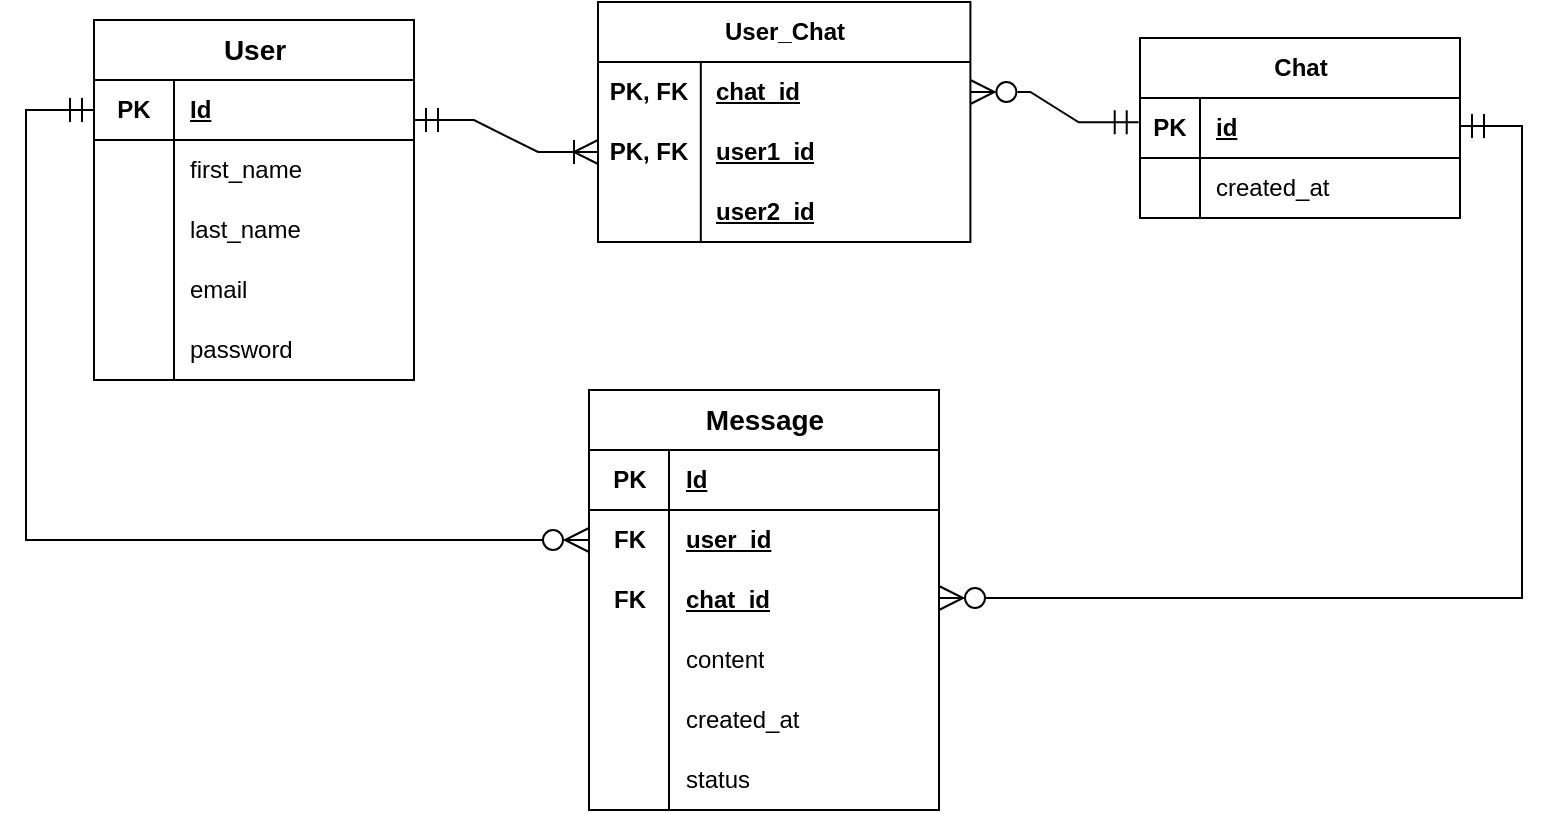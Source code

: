 <mxfile version="20.5.3" type="embed"><diagram name="Page-1" id="Ufjjq2OLxz8ACgoOWgOk"><mxGraphModel dx="704" dy="533" grid="0" gridSize="7" guides="1" tooltips="1" connect="1" arrows="1" fold="1" page="0" pageScale="1" pageWidth="850" pageHeight="1100" math="0" shadow="0"><root><mxCell id="0"/><mxCell id="1" parent="0"/><mxCell id="pcjQf0hpLrdscn9EhXyY-1" value="&lt;font style=&quot;font-size: 14px;&quot;&gt;User&lt;/font&gt;" style="shape=table;startSize=30;container=1;collapsible=1;childLayout=tableLayout;fixedRows=1;rowLines=0;fontStyle=1;align=center;resizeLast=1;html=1;rounded=0;" parent="1" vertex="1"><mxGeometry x="119" y="300" width="160" height="180" as="geometry"/></mxCell><mxCell id="pcjQf0hpLrdscn9EhXyY-51" value="" style="shape=tableRow;horizontal=0;startSize=0;swimlaneHead=0;swimlaneBody=0;fillColor=none;collapsible=0;dropTarget=0;points=[[0,0.5],[1,0.5]];portConstraint=eastwest;top=0;left=0;right=0;bottom=1;rounded=0;" parent="pcjQf0hpLrdscn9EhXyY-1" vertex="1"><mxGeometry y="30" width="160" height="30" as="geometry"/></mxCell><mxCell id="pcjQf0hpLrdscn9EhXyY-52" value="PK" style="shape=partialRectangle;connectable=0;fillColor=none;top=0;left=0;bottom=0;right=0;fontStyle=1;overflow=hidden;whiteSpace=wrap;html=1;rounded=0;" parent="pcjQf0hpLrdscn9EhXyY-51" vertex="1"><mxGeometry width="40" height="30" as="geometry"><mxRectangle width="40" height="30" as="alternateBounds"/></mxGeometry></mxCell><mxCell id="pcjQf0hpLrdscn9EhXyY-53" value="Id" style="shape=partialRectangle;connectable=0;fillColor=none;top=0;left=0;bottom=0;right=0;align=left;spacingLeft=6;fontStyle=5;overflow=hidden;whiteSpace=wrap;html=1;rounded=0;" parent="pcjQf0hpLrdscn9EhXyY-51" vertex="1"><mxGeometry x="40" width="120" height="30" as="geometry"><mxRectangle width="120" height="30" as="alternateBounds"/></mxGeometry></mxCell><mxCell id="pcjQf0hpLrdscn9EhXyY-5" value="" style="shape=tableRow;horizontal=0;startSize=0;swimlaneHead=0;swimlaneBody=0;fillColor=none;collapsible=0;dropTarget=0;points=[[0,0.5],[1,0.5]];portConstraint=eastwest;top=0;left=0;right=0;bottom=0;rounded=0;" parent="pcjQf0hpLrdscn9EhXyY-1" vertex="1"><mxGeometry y="60" width="160" height="30" as="geometry"/></mxCell><mxCell id="pcjQf0hpLrdscn9EhXyY-6" value="" style="shape=partialRectangle;connectable=0;fillColor=none;top=0;left=0;bottom=0;right=0;editable=1;overflow=hidden;whiteSpace=wrap;html=1;rounded=0;" parent="pcjQf0hpLrdscn9EhXyY-5" vertex="1"><mxGeometry width="40" height="30" as="geometry"><mxRectangle width="40" height="30" as="alternateBounds"/></mxGeometry></mxCell><mxCell id="pcjQf0hpLrdscn9EhXyY-7" value="first_name" style="shape=partialRectangle;connectable=0;fillColor=none;top=0;left=0;bottom=0;right=0;align=left;spacingLeft=6;overflow=hidden;whiteSpace=wrap;html=1;rounded=0;" parent="pcjQf0hpLrdscn9EhXyY-5" vertex="1"><mxGeometry x="40" width="120" height="30" as="geometry"><mxRectangle width="120" height="30" as="alternateBounds"/></mxGeometry></mxCell><mxCell id="pcjQf0hpLrdscn9EhXyY-8" value="" style="shape=tableRow;horizontal=0;startSize=0;swimlaneHead=0;swimlaneBody=0;fillColor=none;collapsible=0;dropTarget=0;points=[[0,0.5],[1,0.5]];portConstraint=eastwest;top=0;left=0;right=0;bottom=0;rounded=0;" parent="pcjQf0hpLrdscn9EhXyY-1" vertex="1"><mxGeometry y="90" width="160" height="30" as="geometry"/></mxCell><mxCell id="pcjQf0hpLrdscn9EhXyY-9" value="" style="shape=partialRectangle;connectable=0;fillColor=none;top=0;left=0;bottom=0;right=0;editable=1;overflow=hidden;whiteSpace=wrap;html=1;rounded=0;" parent="pcjQf0hpLrdscn9EhXyY-8" vertex="1"><mxGeometry width="40" height="30" as="geometry"><mxRectangle width="40" height="30" as="alternateBounds"/></mxGeometry></mxCell><mxCell id="pcjQf0hpLrdscn9EhXyY-10" value="last_name" style="shape=partialRectangle;connectable=0;fillColor=none;top=0;left=0;bottom=0;right=0;align=left;spacingLeft=6;overflow=hidden;whiteSpace=wrap;html=1;rounded=0;" parent="pcjQf0hpLrdscn9EhXyY-8" vertex="1"><mxGeometry x="40" width="120" height="30" as="geometry"><mxRectangle width="120" height="30" as="alternateBounds"/></mxGeometry></mxCell><mxCell id="pcjQf0hpLrdscn9EhXyY-11" value="" style="shape=tableRow;horizontal=0;startSize=0;swimlaneHead=0;swimlaneBody=0;fillColor=none;collapsible=0;dropTarget=0;points=[[0,0.5],[1,0.5]];portConstraint=eastwest;top=0;left=0;right=0;bottom=0;rounded=0;" parent="pcjQf0hpLrdscn9EhXyY-1" vertex="1"><mxGeometry y="120" width="160" height="30" as="geometry"/></mxCell><mxCell id="pcjQf0hpLrdscn9EhXyY-12" value="" style="shape=partialRectangle;connectable=0;fillColor=none;top=0;left=0;bottom=0;right=0;editable=1;overflow=hidden;whiteSpace=wrap;html=1;rounded=0;" parent="pcjQf0hpLrdscn9EhXyY-11" vertex="1"><mxGeometry width="40" height="30" as="geometry"><mxRectangle width="40" height="30" as="alternateBounds"/></mxGeometry></mxCell><mxCell id="pcjQf0hpLrdscn9EhXyY-13" value="email" style="shape=partialRectangle;connectable=0;fillColor=none;top=0;left=0;bottom=0;right=0;align=left;spacingLeft=6;overflow=hidden;whiteSpace=wrap;html=1;rounded=0;" parent="pcjQf0hpLrdscn9EhXyY-11" vertex="1"><mxGeometry x="40" width="120" height="30" as="geometry"><mxRectangle width="120" height="30" as="alternateBounds"/></mxGeometry></mxCell><mxCell id="pcjQf0hpLrdscn9EhXyY-16" value="" style="shape=tableRow;horizontal=0;startSize=0;swimlaneHead=0;swimlaneBody=0;fillColor=none;collapsible=0;dropTarget=0;points=[[0,0.5],[1,0.5]];portConstraint=eastwest;top=0;left=0;right=0;bottom=0;rounded=0;" parent="pcjQf0hpLrdscn9EhXyY-1" vertex="1"><mxGeometry y="150" width="160" height="30" as="geometry"/></mxCell><mxCell id="pcjQf0hpLrdscn9EhXyY-17" value="" style="shape=partialRectangle;connectable=0;fillColor=none;top=0;left=0;bottom=0;right=0;editable=1;overflow=hidden;whiteSpace=wrap;html=1;rounded=0;" parent="pcjQf0hpLrdscn9EhXyY-16" vertex="1"><mxGeometry width="40" height="30" as="geometry"><mxRectangle width="40" height="30" as="alternateBounds"/></mxGeometry></mxCell><mxCell id="pcjQf0hpLrdscn9EhXyY-18" value="password" style="shape=partialRectangle;connectable=0;fillColor=none;top=0;left=0;bottom=0;right=0;align=left;spacingLeft=6;overflow=hidden;whiteSpace=wrap;html=1;rounded=0;" parent="pcjQf0hpLrdscn9EhXyY-16" vertex="1"><mxGeometry x="40" width="120" height="30" as="geometry"><mxRectangle width="120" height="30" as="alternateBounds"/></mxGeometry></mxCell><mxCell id="NF3zwTunUdXDjmWf9Qlu-40" value="Chat" style="shape=table;startSize=30;container=1;collapsible=1;childLayout=tableLayout;fixedRows=1;rowLines=0;fontStyle=1;align=center;resizeLast=1;html=1;rounded=0;" parent="1" vertex="1"><mxGeometry x="642" y="309" width="160" height="90" as="geometry"/></mxCell><mxCell id="NF3zwTunUdXDjmWf9Qlu-41" value="" style="shape=tableRow;horizontal=0;startSize=0;swimlaneHead=0;swimlaneBody=0;fillColor=none;collapsible=0;dropTarget=0;points=[[0,0.5],[1,0.5]];portConstraint=eastwest;top=0;left=0;right=0;bottom=1;rounded=0;" parent="NF3zwTunUdXDjmWf9Qlu-40" vertex="1"><mxGeometry y="30" width="160" height="30" as="geometry"/></mxCell><mxCell id="NF3zwTunUdXDjmWf9Qlu-42" value="PK" style="shape=partialRectangle;connectable=0;fillColor=none;top=0;left=0;bottom=0;right=0;fontStyle=1;overflow=hidden;whiteSpace=wrap;html=1;rounded=0;" parent="NF3zwTunUdXDjmWf9Qlu-41" vertex="1"><mxGeometry width="30" height="30" as="geometry"><mxRectangle width="30" height="30" as="alternateBounds"/></mxGeometry></mxCell><mxCell id="NF3zwTunUdXDjmWf9Qlu-43" value="id" style="shape=partialRectangle;connectable=0;fillColor=none;top=0;left=0;bottom=0;right=0;align=left;spacingLeft=6;fontStyle=5;overflow=hidden;whiteSpace=wrap;html=1;rounded=0;" parent="NF3zwTunUdXDjmWf9Qlu-41" vertex="1"><mxGeometry x="30" width="130" height="30" as="geometry"><mxRectangle width="130" height="30" as="alternateBounds"/></mxGeometry></mxCell><mxCell id="NF3zwTunUdXDjmWf9Qlu-44" value="" style="shape=tableRow;horizontal=0;startSize=0;swimlaneHead=0;swimlaneBody=0;fillColor=none;collapsible=0;dropTarget=0;points=[[0,0.5],[1,0.5]];portConstraint=eastwest;top=0;left=0;right=0;bottom=0;rounded=0;" parent="NF3zwTunUdXDjmWf9Qlu-40" vertex="1"><mxGeometry y="60" width="160" height="30" as="geometry"/></mxCell><mxCell id="NF3zwTunUdXDjmWf9Qlu-45" value="" style="shape=partialRectangle;connectable=0;fillColor=none;top=0;left=0;bottom=0;right=0;editable=1;overflow=hidden;whiteSpace=wrap;html=1;rounded=0;" parent="NF3zwTunUdXDjmWf9Qlu-44" vertex="1"><mxGeometry width="30" height="30" as="geometry"><mxRectangle width="30" height="30" as="alternateBounds"/></mxGeometry></mxCell><mxCell id="NF3zwTunUdXDjmWf9Qlu-46" value="created_at" style="shape=partialRectangle;connectable=0;fillColor=none;top=0;left=0;bottom=0;right=0;align=left;spacingLeft=6;overflow=hidden;whiteSpace=wrap;html=1;rounded=0;" parent="NF3zwTunUdXDjmWf9Qlu-44" vertex="1"><mxGeometry x="30" width="130" height="30" as="geometry"><mxRectangle width="130" height="30" as="alternateBounds"/></mxGeometry></mxCell><mxCell id="NF3zwTunUdXDjmWf9Qlu-56" value="" style="edgeStyle=entityRelationEdgeStyle;fontSize=12;html=1;endArrow=ERoneToMany;endFill=0;startArrow=ERmandOne;rounded=0;startSize=10;endSize=10;startFill=0;exitX=1;exitY=0.667;exitDx=0;exitDy=0;exitPerimeter=0;entryX=0;entryY=0.5;entryDx=0;entryDy=0;" parent="1" source="pcjQf0hpLrdscn9EhXyY-51" target="eS5WMjh4lA8IgczhJTEf-31" edge="1"><mxGeometry width="100" height="100" relative="1" as="geometry"><mxPoint x="245" y="345" as="sourcePoint"/><mxPoint x="368" y="363" as="targetPoint"/><Array as="points"><mxPoint x="165" y="650"/><mxPoint x="225" y="560"/></Array></mxGeometry></mxCell><mxCell id="NF3zwTunUdXDjmWf9Qlu-57" value="" style="edgeStyle=entityRelationEdgeStyle;fontSize=12;html=1;endArrow=ERmandOne;endFill=0;startArrow=ERzeroToMany;rounded=0;startSize=10;endSize=10;startFill=0;entryX=-0.004;entryY=0.404;entryDx=0;entryDy=0;entryPerimeter=0;exitX=1;exitY=0.5;exitDx=0;exitDy=0;" parent="1" source="eS5WMjh4lA8IgczhJTEf-28" target="NF3zwTunUdXDjmWf9Qlu-41" edge="1"><mxGeometry width="100" height="100" relative="1" as="geometry"><mxPoint x="544.636" y="364.952" as="sourcePoint"/><mxPoint x="645" y="450" as="targetPoint"/><Array as="points"><mxPoint x="475" y="755"/><mxPoint x="535" y="665"/></Array></mxGeometry></mxCell><mxCell id="NF3zwTunUdXDjmWf9Qlu-92" value="&lt;font style=&quot;font-size: 14px;&quot;&gt;Message&lt;/font&gt;" style="shape=table;startSize=30;container=1;collapsible=1;childLayout=tableLayout;fixedRows=1;rowLines=0;fontStyle=1;align=center;resizeLast=1;html=1;rounded=0;" parent="1" vertex="1"><mxGeometry x="366.5" y="485" width="175" height="210" as="geometry"/></mxCell><mxCell id="NF3zwTunUdXDjmWf9Qlu-93" value="" style="shape=tableRow;horizontal=0;startSize=0;swimlaneHead=0;swimlaneBody=0;fillColor=none;collapsible=0;dropTarget=0;points=[[0,0.5],[1,0.5]];portConstraint=eastwest;top=0;left=0;right=0;bottom=1;rounded=0;" parent="NF3zwTunUdXDjmWf9Qlu-92" vertex="1"><mxGeometry y="30" width="175" height="30" as="geometry"/></mxCell><mxCell id="NF3zwTunUdXDjmWf9Qlu-94" value="PK" style="shape=partialRectangle;connectable=0;fillColor=none;top=0;left=0;bottom=0;right=0;fontStyle=1;overflow=hidden;whiteSpace=wrap;html=1;rounded=0;" parent="NF3zwTunUdXDjmWf9Qlu-93" vertex="1"><mxGeometry width="40" height="30" as="geometry"><mxRectangle width="40" height="30" as="alternateBounds"/></mxGeometry></mxCell><mxCell id="NF3zwTunUdXDjmWf9Qlu-95" value="Id" style="shape=partialRectangle;connectable=0;fillColor=none;top=0;left=0;bottom=0;right=0;align=left;spacingLeft=6;fontStyle=5;overflow=hidden;whiteSpace=wrap;html=1;rounded=0;" parent="NF3zwTunUdXDjmWf9Qlu-93" vertex="1"><mxGeometry x="40" width="135" height="30" as="geometry"><mxRectangle width="135" height="30" as="alternateBounds"/></mxGeometry></mxCell><mxCell id="NF3zwTunUdXDjmWf9Qlu-96" value="" style="shape=tableRow;horizontal=0;startSize=0;swimlaneHead=0;swimlaneBody=0;fillColor=none;collapsible=0;dropTarget=0;points=[[0,0.5],[1,0.5]];portConstraint=eastwest;top=0;left=0;right=0;bottom=0;rounded=0;" parent="NF3zwTunUdXDjmWf9Qlu-92" vertex="1"><mxGeometry y="60" width="175" height="30" as="geometry"/></mxCell><mxCell id="NF3zwTunUdXDjmWf9Qlu-97" value="&lt;b&gt;FK&lt;/b&gt;" style="shape=partialRectangle;connectable=0;fillColor=none;top=0;left=0;bottom=0;right=0;editable=1;overflow=hidden;whiteSpace=wrap;html=1;rounded=0;" parent="NF3zwTunUdXDjmWf9Qlu-96" vertex="1"><mxGeometry width="40" height="30" as="geometry"><mxRectangle width="40" height="30" as="alternateBounds"/></mxGeometry></mxCell><mxCell id="NF3zwTunUdXDjmWf9Qlu-98" value="&lt;u&gt;&lt;b&gt;user_id&lt;/b&gt;&lt;/u&gt;" style="shape=partialRectangle;connectable=0;fillColor=none;top=0;left=0;bottom=0;right=0;align=left;spacingLeft=6;overflow=hidden;whiteSpace=wrap;html=1;rounded=0;" parent="NF3zwTunUdXDjmWf9Qlu-96" vertex="1"><mxGeometry x="40" width="135" height="30" as="geometry"><mxRectangle width="135" height="30" as="alternateBounds"/></mxGeometry></mxCell><mxCell id="NF3zwTunUdXDjmWf9Qlu-111" value="" style="shape=tableRow;horizontal=0;startSize=0;swimlaneHead=0;swimlaneBody=0;fillColor=none;collapsible=0;dropTarget=0;points=[[0,0.5],[1,0.5]];portConstraint=eastwest;top=0;left=0;right=0;bottom=0;rounded=0;" parent="NF3zwTunUdXDjmWf9Qlu-92" vertex="1"><mxGeometry y="90" width="175" height="30" as="geometry"/></mxCell><mxCell id="NF3zwTunUdXDjmWf9Qlu-112" value="&lt;b&gt;FK&lt;/b&gt;" style="shape=partialRectangle;connectable=0;fillColor=none;top=0;left=0;bottom=0;right=0;editable=1;overflow=hidden;whiteSpace=wrap;html=1;rounded=0;" parent="NF3zwTunUdXDjmWf9Qlu-111" vertex="1"><mxGeometry width="40" height="30" as="geometry"><mxRectangle width="40" height="30" as="alternateBounds"/></mxGeometry></mxCell><mxCell id="NF3zwTunUdXDjmWf9Qlu-113" value="&lt;u&gt;&lt;b&gt;chat_id&lt;/b&gt;&lt;/u&gt;" style="shape=partialRectangle;connectable=0;fillColor=none;top=0;left=0;bottom=0;right=0;align=left;spacingLeft=6;overflow=hidden;whiteSpace=wrap;html=1;rounded=0;" parent="NF3zwTunUdXDjmWf9Qlu-111" vertex="1"><mxGeometry x="40" width="135" height="30" as="geometry"><mxRectangle width="135" height="30" as="alternateBounds"/></mxGeometry></mxCell><mxCell id="NF3zwTunUdXDjmWf9Qlu-108" value="" style="shape=tableRow;horizontal=0;startSize=0;swimlaneHead=0;swimlaneBody=0;fillColor=none;collapsible=0;dropTarget=0;points=[[0,0.5],[1,0.5]];portConstraint=eastwest;top=0;left=0;right=0;bottom=0;rounded=0;" parent="NF3zwTunUdXDjmWf9Qlu-92" vertex="1"><mxGeometry y="120" width="175" height="30" as="geometry"/></mxCell><mxCell id="NF3zwTunUdXDjmWf9Qlu-109" value="" style="shape=partialRectangle;connectable=0;fillColor=none;top=0;left=0;bottom=0;right=0;editable=1;overflow=hidden;whiteSpace=wrap;html=1;rounded=0;" parent="NF3zwTunUdXDjmWf9Qlu-108" vertex="1"><mxGeometry width="40" height="30" as="geometry"><mxRectangle width="40" height="30" as="alternateBounds"/></mxGeometry></mxCell><mxCell id="NF3zwTunUdXDjmWf9Qlu-110" value="content" style="shape=partialRectangle;connectable=0;fillColor=none;top=0;left=0;bottom=0;right=0;align=left;spacingLeft=6;overflow=hidden;whiteSpace=wrap;html=1;rounded=0;" parent="NF3zwTunUdXDjmWf9Qlu-108" vertex="1"><mxGeometry x="40" width="135" height="30" as="geometry"><mxRectangle width="135" height="30" as="alternateBounds"/></mxGeometry></mxCell><mxCell id="NF3zwTunUdXDjmWf9Qlu-99" value="" style="shape=tableRow;horizontal=0;startSize=0;swimlaneHead=0;swimlaneBody=0;fillColor=none;collapsible=0;dropTarget=0;points=[[0,0.5],[1,0.5]];portConstraint=eastwest;top=0;left=0;right=0;bottom=0;rounded=0;" parent="NF3zwTunUdXDjmWf9Qlu-92" vertex="1"><mxGeometry y="150" width="175" height="30" as="geometry"/></mxCell><mxCell id="NF3zwTunUdXDjmWf9Qlu-100" value="" style="shape=partialRectangle;connectable=0;fillColor=none;top=0;left=0;bottom=0;right=0;editable=1;overflow=hidden;whiteSpace=wrap;html=1;rounded=0;" parent="NF3zwTunUdXDjmWf9Qlu-99" vertex="1"><mxGeometry width="40" height="30" as="geometry"><mxRectangle width="40" height="30" as="alternateBounds"/></mxGeometry></mxCell><mxCell id="NF3zwTunUdXDjmWf9Qlu-101" value="created_at" style="shape=partialRectangle;connectable=0;fillColor=none;top=0;left=0;bottom=0;right=0;align=left;spacingLeft=6;overflow=hidden;whiteSpace=wrap;html=1;rounded=0;" parent="NF3zwTunUdXDjmWf9Qlu-99" vertex="1"><mxGeometry x="40" width="135" height="30" as="geometry"><mxRectangle width="135" height="30" as="alternateBounds"/></mxGeometry></mxCell><mxCell id="NF3zwTunUdXDjmWf9Qlu-102" value="" style="shape=tableRow;horizontal=0;startSize=0;swimlaneHead=0;swimlaneBody=0;fillColor=none;collapsible=0;dropTarget=0;points=[[0,0.5],[1,0.5]];portConstraint=eastwest;top=0;left=0;right=0;bottom=0;rounded=0;" parent="NF3zwTunUdXDjmWf9Qlu-92" vertex="1"><mxGeometry y="180" width="175" height="30" as="geometry"/></mxCell><mxCell id="NF3zwTunUdXDjmWf9Qlu-103" value="" style="shape=partialRectangle;connectable=0;fillColor=none;top=0;left=0;bottom=0;right=0;editable=1;overflow=hidden;whiteSpace=wrap;html=1;rounded=0;" parent="NF3zwTunUdXDjmWf9Qlu-102" vertex="1"><mxGeometry width="40" height="30" as="geometry"><mxRectangle width="40" height="30" as="alternateBounds"/></mxGeometry></mxCell><mxCell id="NF3zwTunUdXDjmWf9Qlu-104" value="status" style="shape=partialRectangle;connectable=0;fillColor=none;top=0;left=0;bottom=0;right=0;align=left;spacingLeft=6;overflow=hidden;whiteSpace=wrap;html=1;rounded=0;" parent="NF3zwTunUdXDjmWf9Qlu-102" vertex="1"><mxGeometry x="40" width="135" height="30" as="geometry"><mxRectangle width="135" height="30" as="alternateBounds"/></mxGeometry></mxCell><mxCell id="NF3zwTunUdXDjmWf9Qlu-116" value="" style="fontSize=12;html=1;endArrow=ERmandOne;startArrow=ERzeroToMany;rounded=0;entryX=0;entryY=0.5;entryDx=0;entryDy=0;endFill=0;startFill=0;exitX=0;exitY=0.5;exitDx=0;exitDy=0;endSize=10;startSize=10;edgeStyle=orthogonalEdgeStyle;" parent="1" source="NF3zwTunUdXDjmWf9Qlu-96" target="pcjQf0hpLrdscn9EhXyY-51" edge="1"><mxGeometry width="100" height="100" relative="1" as="geometry"><mxPoint x="390" y="555" as="sourcePoint"/><mxPoint x="139" y="345" as="targetPoint"/><Array as="points"><mxPoint x="85" y="560"/><mxPoint x="85" y="345"/></Array></mxGeometry></mxCell><mxCell id="NF3zwTunUdXDjmWf9Qlu-119" value="" style="fontSize=12;html=1;endArrow=ERmandOne;endFill=0;startArrow=ERzeroToMany;rounded=0;endSize=10;startSize=10;exitX=1;exitY=0.5;exitDx=0;exitDy=0;edgeStyle=orthogonalEdgeStyle;entryX=1;entryY=0.5;entryDx=0;entryDy=0;startFill=0;" parent="1" edge="1"><mxGeometry width="100" height="100" relative="1" as="geometry"><mxPoint x="541.5" y="589" as="sourcePoint"/><mxPoint x="802" y="353" as="targetPoint"/><Array as="points"><mxPoint x="833" y="589"/><mxPoint x="833" y="353"/></Array></mxGeometry></mxCell><mxCell id="eS5WMjh4lA8IgczhJTEf-24" value="User_Chat" style="shape=table;startSize=30;container=1;collapsible=1;childLayout=tableLayout;fixedRows=1;rowLines=0;fontStyle=1;align=center;resizeLast=1;html=1;" parent="1" vertex="1"><mxGeometry x="371" y="291" width="186.2" height="120" as="geometry"/></mxCell><mxCell id="eS5WMjh4lA8IgczhJTEf-28" value="" style="shape=tableRow;horizontal=0;startSize=0;swimlaneHead=0;swimlaneBody=0;fillColor=none;collapsible=0;dropTarget=0;points=[[0,0.5],[1,0.5]];portConstraint=eastwest;top=0;left=0;right=0;bottom=0;" parent="eS5WMjh4lA8IgczhJTEf-24" vertex="1"><mxGeometry y="30" width="186.2" height="30" as="geometry"/></mxCell><mxCell id="eS5WMjh4lA8IgczhJTEf-29" value="&lt;b&gt;PK, FK&lt;/b&gt;" style="shape=partialRectangle;connectable=0;fillColor=none;top=0;left=0;bottom=0;right=0;editable=1;overflow=hidden;whiteSpace=wrap;html=1;" parent="eS5WMjh4lA8IgczhJTEf-28" vertex="1"><mxGeometry width="51.403" height="30" as="geometry"><mxRectangle width="51.403" height="30" as="alternateBounds"/></mxGeometry></mxCell><mxCell id="eS5WMjh4lA8IgczhJTEf-30" value="&lt;b&gt;&lt;u&gt;chat_id&lt;/u&gt;&lt;/b&gt;" style="shape=partialRectangle;connectable=0;fillColor=none;top=0;left=0;bottom=0;right=0;align=left;spacingLeft=6;overflow=hidden;whiteSpace=wrap;html=1;" parent="eS5WMjh4lA8IgczhJTEf-28" vertex="1"><mxGeometry x="51.403" width="134.797" height="30" as="geometry"><mxRectangle width="134.797" height="30" as="alternateBounds"/></mxGeometry></mxCell><mxCell id="eS5WMjh4lA8IgczhJTEf-31" value="" style="shape=tableRow;horizontal=0;startSize=0;swimlaneHead=0;swimlaneBody=0;fillColor=none;collapsible=0;dropTarget=0;points=[[0,0.5],[1,0.5]];portConstraint=eastwest;top=0;left=0;right=0;bottom=0;" parent="eS5WMjh4lA8IgczhJTEf-24" vertex="1"><mxGeometry y="60" width="186.2" height="30" as="geometry"/></mxCell><mxCell id="eS5WMjh4lA8IgczhJTEf-32" value="&lt;b&gt;PK, FK&lt;/b&gt;" style="shape=partialRectangle;connectable=0;fillColor=none;top=0;left=0;bottom=0;right=0;editable=1;overflow=hidden;whiteSpace=wrap;html=1;" parent="eS5WMjh4lA8IgczhJTEf-31" vertex="1"><mxGeometry width="51.403" height="30" as="geometry"><mxRectangle width="51.403" height="30" as="alternateBounds"/></mxGeometry></mxCell><mxCell id="eS5WMjh4lA8IgczhJTEf-33" value="&lt;b&gt;&lt;u&gt;user1_id&lt;/u&gt;&lt;/b&gt;" style="shape=partialRectangle;connectable=0;fillColor=none;top=0;left=0;bottom=0;right=0;align=left;spacingLeft=6;overflow=hidden;whiteSpace=wrap;html=1;" parent="eS5WMjh4lA8IgczhJTEf-31" vertex="1"><mxGeometry x="51.403" width="134.797" height="30" as="geometry"><mxRectangle width="134.797" height="30" as="alternateBounds"/></mxGeometry></mxCell><mxCell id="eS5WMjh4lA8IgczhJTEf-34" value="" style="shape=tableRow;horizontal=0;startSize=0;swimlaneHead=0;swimlaneBody=0;fillColor=none;collapsible=0;dropTarget=0;points=[[0,0.5],[1,0.5]];portConstraint=eastwest;top=0;left=0;right=0;bottom=0;shadow=0;perimeterSpacing=1;" parent="eS5WMjh4lA8IgczhJTEf-24" vertex="1"><mxGeometry y="90" width="186.2" height="30" as="geometry"/></mxCell><mxCell id="eS5WMjh4lA8IgczhJTEf-35" value="" style="shape=partialRectangle;connectable=0;fillColor=none;top=0;left=0;bottom=0;right=0;editable=1;overflow=hidden;whiteSpace=wrap;html=1;" parent="eS5WMjh4lA8IgczhJTEf-34" vertex="1"><mxGeometry width="51.403" height="30" as="geometry"><mxRectangle width="51.403" height="30" as="alternateBounds"/></mxGeometry></mxCell><mxCell id="eS5WMjh4lA8IgczhJTEf-36" value="&lt;b&gt;&lt;u&gt;user2_id&lt;/u&gt;&lt;/b&gt;" style="shape=partialRectangle;connectable=0;fillColor=none;top=0;left=0;bottom=0;right=0;align=left;spacingLeft=6;overflow=hidden;whiteSpace=wrap;html=1;" parent="eS5WMjh4lA8IgczhJTEf-34" vertex="1"><mxGeometry x="51.403" width="134.797" height="30" as="geometry"><mxRectangle width="134.797" height="30" as="alternateBounds"/></mxGeometry></mxCell></root></mxGraphModel></diagram></mxfile>